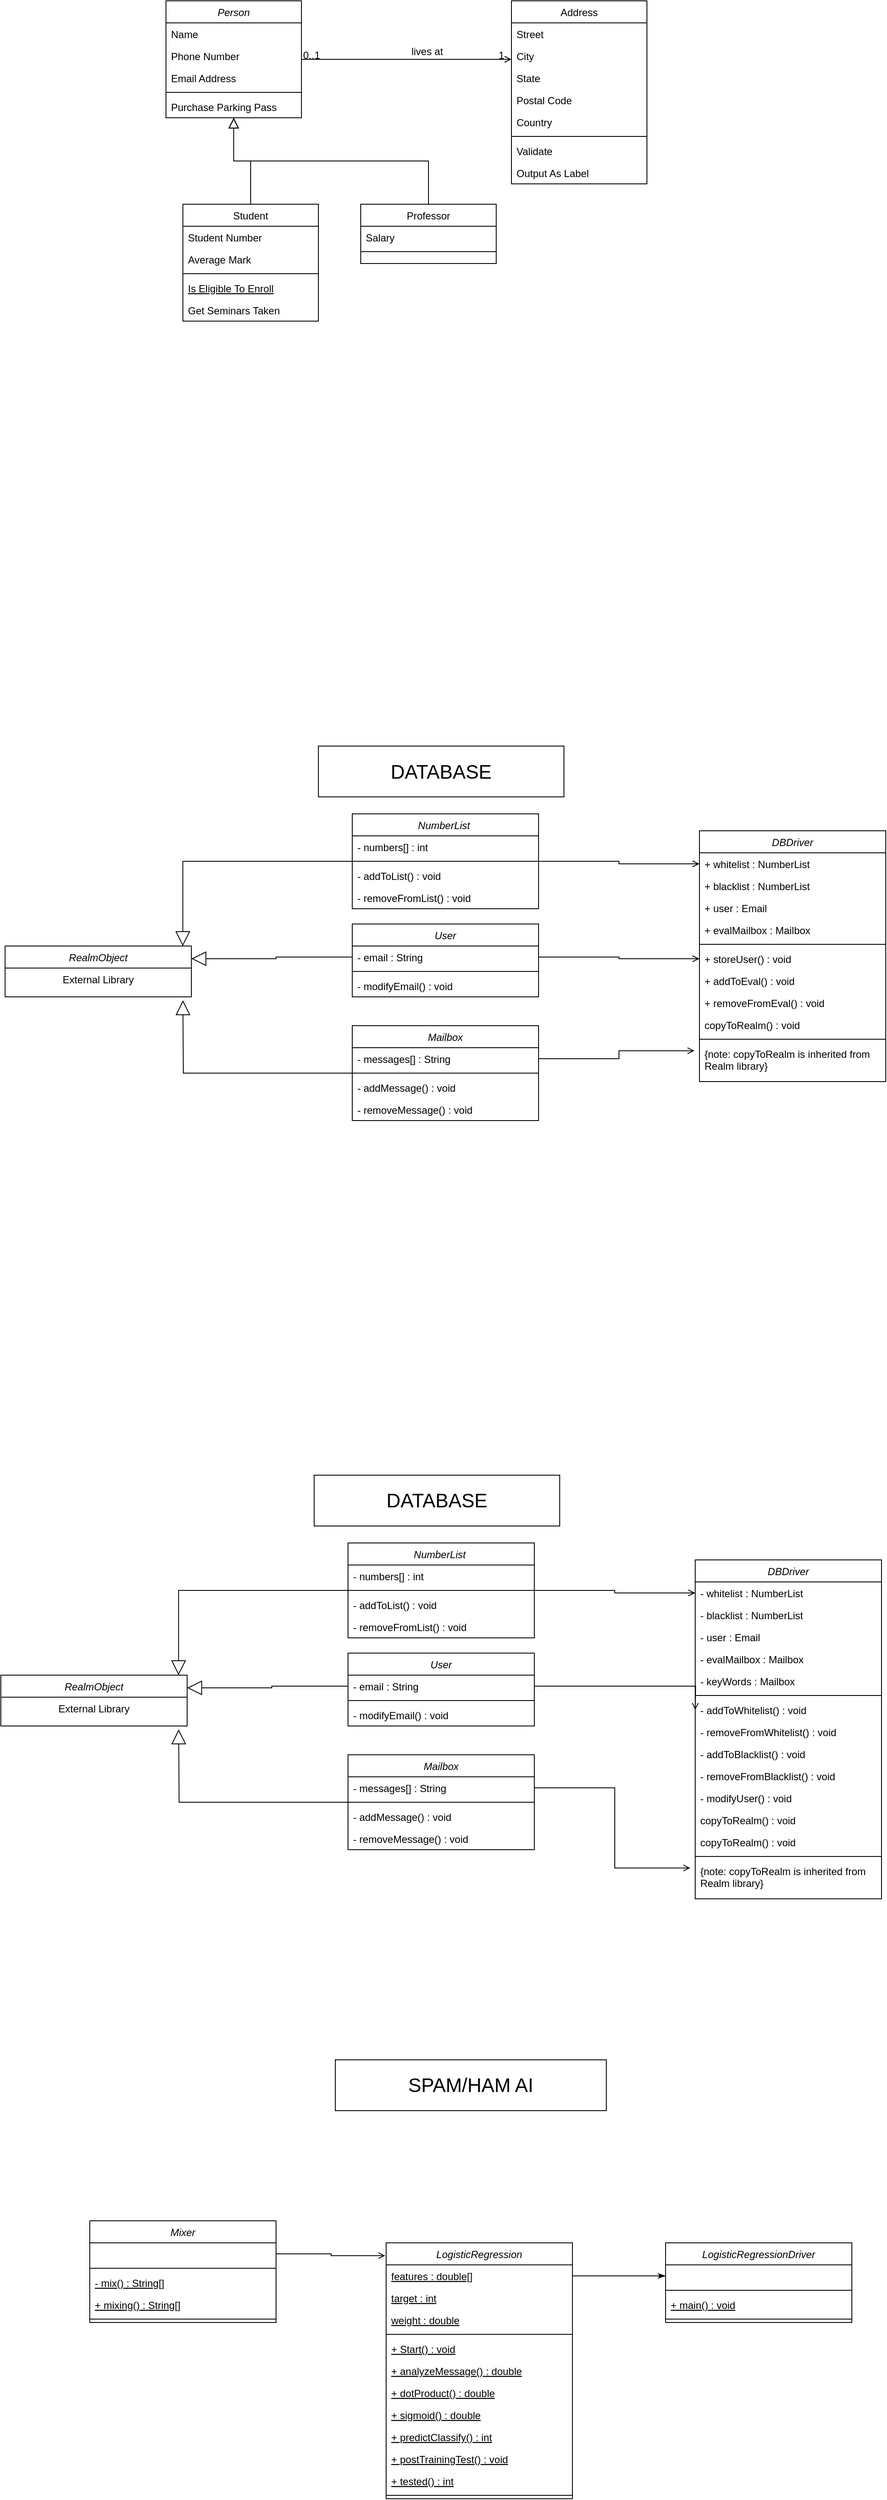<mxfile version="24.0.1" type="device">
  <diagram id="C5RBs43oDa-KdzZeNtuy" name="Page-1">
    <mxGraphModel dx="3808" dy="1899" grid="1" gridSize="10" guides="1" tooltips="1" connect="1" arrows="1" fold="1" page="1" pageScale="1" pageWidth="827" pageHeight="1169" math="0" shadow="0">
      <root>
        <mxCell id="WIyWlLk6GJQsqaUBKTNV-0" />
        <mxCell id="WIyWlLk6GJQsqaUBKTNV-1" parent="WIyWlLk6GJQsqaUBKTNV-0" />
        <mxCell id="zkfFHV4jXpPFQw0GAbJ--0" value="Person" style="swimlane;fontStyle=2;align=center;verticalAlign=top;childLayout=stackLayout;horizontal=1;startSize=26;horizontalStack=0;resizeParent=1;resizeLast=0;collapsible=1;marginBottom=0;rounded=0;shadow=0;strokeWidth=1;" parent="WIyWlLk6GJQsqaUBKTNV-1" vertex="1">
          <mxGeometry x="-1650" y="-630" width="160" height="138" as="geometry">
            <mxRectangle x="230" y="140" width="160" height="26" as="alternateBounds" />
          </mxGeometry>
        </mxCell>
        <mxCell id="zkfFHV4jXpPFQw0GAbJ--1" value="Name" style="text;align=left;verticalAlign=top;spacingLeft=4;spacingRight=4;overflow=hidden;rotatable=0;points=[[0,0.5],[1,0.5]];portConstraint=eastwest;" parent="zkfFHV4jXpPFQw0GAbJ--0" vertex="1">
          <mxGeometry y="26" width="160" height="26" as="geometry" />
        </mxCell>
        <mxCell id="zkfFHV4jXpPFQw0GAbJ--2" value="Phone Number" style="text;align=left;verticalAlign=top;spacingLeft=4;spacingRight=4;overflow=hidden;rotatable=0;points=[[0,0.5],[1,0.5]];portConstraint=eastwest;rounded=0;shadow=0;html=0;" parent="zkfFHV4jXpPFQw0GAbJ--0" vertex="1">
          <mxGeometry y="52" width="160" height="26" as="geometry" />
        </mxCell>
        <mxCell id="zkfFHV4jXpPFQw0GAbJ--3" value="Email Address" style="text;align=left;verticalAlign=top;spacingLeft=4;spacingRight=4;overflow=hidden;rotatable=0;points=[[0,0.5],[1,0.5]];portConstraint=eastwest;rounded=0;shadow=0;html=0;" parent="zkfFHV4jXpPFQw0GAbJ--0" vertex="1">
          <mxGeometry y="78" width="160" height="26" as="geometry" />
        </mxCell>
        <mxCell id="zkfFHV4jXpPFQw0GAbJ--4" value="" style="line;html=1;strokeWidth=1;align=left;verticalAlign=middle;spacingTop=-1;spacingLeft=3;spacingRight=3;rotatable=0;labelPosition=right;points=[];portConstraint=eastwest;" parent="zkfFHV4jXpPFQw0GAbJ--0" vertex="1">
          <mxGeometry y="104" width="160" height="8" as="geometry" />
        </mxCell>
        <mxCell id="zkfFHV4jXpPFQw0GAbJ--5" value="Purchase Parking Pass" style="text;align=left;verticalAlign=top;spacingLeft=4;spacingRight=4;overflow=hidden;rotatable=0;points=[[0,0.5],[1,0.5]];portConstraint=eastwest;" parent="zkfFHV4jXpPFQw0GAbJ--0" vertex="1">
          <mxGeometry y="112" width="160" height="26" as="geometry" />
        </mxCell>
        <mxCell id="zkfFHV4jXpPFQw0GAbJ--6" value="Student" style="swimlane;fontStyle=0;align=center;verticalAlign=top;childLayout=stackLayout;horizontal=1;startSize=26;horizontalStack=0;resizeParent=1;resizeLast=0;collapsible=1;marginBottom=0;rounded=0;shadow=0;strokeWidth=1;" parent="WIyWlLk6GJQsqaUBKTNV-1" vertex="1">
          <mxGeometry x="-1630" y="-390" width="160" height="138" as="geometry">
            <mxRectangle x="130" y="380" width="160" height="26" as="alternateBounds" />
          </mxGeometry>
        </mxCell>
        <mxCell id="zkfFHV4jXpPFQw0GAbJ--7" value="Student Number" style="text;align=left;verticalAlign=top;spacingLeft=4;spacingRight=4;overflow=hidden;rotatable=0;points=[[0,0.5],[1,0.5]];portConstraint=eastwest;" parent="zkfFHV4jXpPFQw0GAbJ--6" vertex="1">
          <mxGeometry y="26" width="160" height="26" as="geometry" />
        </mxCell>
        <mxCell id="zkfFHV4jXpPFQw0GAbJ--8" value="Average Mark" style="text;align=left;verticalAlign=top;spacingLeft=4;spacingRight=4;overflow=hidden;rotatable=0;points=[[0,0.5],[1,0.5]];portConstraint=eastwest;rounded=0;shadow=0;html=0;" parent="zkfFHV4jXpPFQw0GAbJ--6" vertex="1">
          <mxGeometry y="52" width="160" height="26" as="geometry" />
        </mxCell>
        <mxCell id="zkfFHV4jXpPFQw0GAbJ--9" value="" style="line;html=1;strokeWidth=1;align=left;verticalAlign=middle;spacingTop=-1;spacingLeft=3;spacingRight=3;rotatable=0;labelPosition=right;points=[];portConstraint=eastwest;" parent="zkfFHV4jXpPFQw0GAbJ--6" vertex="1">
          <mxGeometry y="78" width="160" height="8" as="geometry" />
        </mxCell>
        <mxCell id="zkfFHV4jXpPFQw0GAbJ--10" value="Is Eligible To Enroll" style="text;align=left;verticalAlign=top;spacingLeft=4;spacingRight=4;overflow=hidden;rotatable=0;points=[[0,0.5],[1,0.5]];portConstraint=eastwest;fontStyle=4" parent="zkfFHV4jXpPFQw0GAbJ--6" vertex="1">
          <mxGeometry y="86" width="160" height="26" as="geometry" />
        </mxCell>
        <mxCell id="zkfFHV4jXpPFQw0GAbJ--11" value="Get Seminars Taken" style="text;align=left;verticalAlign=top;spacingLeft=4;spacingRight=4;overflow=hidden;rotatable=0;points=[[0,0.5],[1,0.5]];portConstraint=eastwest;" parent="zkfFHV4jXpPFQw0GAbJ--6" vertex="1">
          <mxGeometry y="112" width="160" height="26" as="geometry" />
        </mxCell>
        <mxCell id="zkfFHV4jXpPFQw0GAbJ--12" value="" style="endArrow=block;endSize=10;endFill=0;shadow=0;strokeWidth=1;rounded=0;edgeStyle=elbowEdgeStyle;elbow=vertical;" parent="WIyWlLk6GJQsqaUBKTNV-1" source="zkfFHV4jXpPFQw0GAbJ--6" target="zkfFHV4jXpPFQw0GAbJ--0" edge="1">
          <mxGeometry width="160" relative="1" as="geometry">
            <mxPoint x="-1550" y="-547" as="sourcePoint" />
            <mxPoint x="-1550" y="-547" as="targetPoint" />
          </mxGeometry>
        </mxCell>
        <mxCell id="zkfFHV4jXpPFQw0GAbJ--13" value="Professor" style="swimlane;fontStyle=0;align=center;verticalAlign=top;childLayout=stackLayout;horizontal=1;startSize=26;horizontalStack=0;resizeParent=1;resizeLast=0;collapsible=1;marginBottom=0;rounded=0;shadow=0;strokeWidth=1;" parent="WIyWlLk6GJQsqaUBKTNV-1" vertex="1">
          <mxGeometry x="-1420" y="-390" width="160" height="70" as="geometry">
            <mxRectangle x="340" y="380" width="170" height="26" as="alternateBounds" />
          </mxGeometry>
        </mxCell>
        <mxCell id="zkfFHV4jXpPFQw0GAbJ--14" value="Salary" style="text;align=left;verticalAlign=top;spacingLeft=4;spacingRight=4;overflow=hidden;rotatable=0;points=[[0,0.5],[1,0.5]];portConstraint=eastwest;" parent="zkfFHV4jXpPFQw0GAbJ--13" vertex="1">
          <mxGeometry y="26" width="160" height="26" as="geometry" />
        </mxCell>
        <mxCell id="zkfFHV4jXpPFQw0GAbJ--15" value="" style="line;html=1;strokeWidth=1;align=left;verticalAlign=middle;spacingTop=-1;spacingLeft=3;spacingRight=3;rotatable=0;labelPosition=right;points=[];portConstraint=eastwest;" parent="zkfFHV4jXpPFQw0GAbJ--13" vertex="1">
          <mxGeometry y="52" width="160" height="8" as="geometry" />
        </mxCell>
        <mxCell id="zkfFHV4jXpPFQw0GAbJ--16" value="" style="endArrow=block;endSize=10;endFill=0;shadow=0;strokeWidth=1;rounded=0;edgeStyle=elbowEdgeStyle;elbow=vertical;" parent="WIyWlLk6GJQsqaUBKTNV-1" source="zkfFHV4jXpPFQw0GAbJ--13" target="zkfFHV4jXpPFQw0GAbJ--0" edge="1">
          <mxGeometry width="160" relative="1" as="geometry">
            <mxPoint x="-1540" y="-377" as="sourcePoint" />
            <mxPoint x="-1440" y="-479" as="targetPoint" />
          </mxGeometry>
        </mxCell>
        <mxCell id="zkfFHV4jXpPFQw0GAbJ--17" value="Address" style="swimlane;fontStyle=0;align=center;verticalAlign=top;childLayout=stackLayout;horizontal=1;startSize=26;horizontalStack=0;resizeParent=1;resizeLast=0;collapsible=1;marginBottom=0;rounded=0;shadow=0;strokeWidth=1;" parent="WIyWlLk6GJQsqaUBKTNV-1" vertex="1">
          <mxGeometry x="-1242" y="-630" width="160" height="216" as="geometry">
            <mxRectangle x="550" y="140" width="160" height="26" as="alternateBounds" />
          </mxGeometry>
        </mxCell>
        <mxCell id="zkfFHV4jXpPFQw0GAbJ--18" value="Street" style="text;align=left;verticalAlign=top;spacingLeft=4;spacingRight=4;overflow=hidden;rotatable=0;points=[[0,0.5],[1,0.5]];portConstraint=eastwest;" parent="zkfFHV4jXpPFQw0GAbJ--17" vertex="1">
          <mxGeometry y="26" width="160" height="26" as="geometry" />
        </mxCell>
        <mxCell id="zkfFHV4jXpPFQw0GAbJ--19" value="City" style="text;align=left;verticalAlign=top;spacingLeft=4;spacingRight=4;overflow=hidden;rotatable=0;points=[[0,0.5],[1,0.5]];portConstraint=eastwest;rounded=0;shadow=0;html=0;" parent="zkfFHV4jXpPFQw0GAbJ--17" vertex="1">
          <mxGeometry y="52" width="160" height="26" as="geometry" />
        </mxCell>
        <mxCell id="zkfFHV4jXpPFQw0GAbJ--20" value="State" style="text;align=left;verticalAlign=top;spacingLeft=4;spacingRight=4;overflow=hidden;rotatable=0;points=[[0,0.5],[1,0.5]];portConstraint=eastwest;rounded=0;shadow=0;html=0;" parent="zkfFHV4jXpPFQw0GAbJ--17" vertex="1">
          <mxGeometry y="78" width="160" height="26" as="geometry" />
        </mxCell>
        <mxCell id="zkfFHV4jXpPFQw0GAbJ--21" value="Postal Code" style="text;align=left;verticalAlign=top;spacingLeft=4;spacingRight=4;overflow=hidden;rotatable=0;points=[[0,0.5],[1,0.5]];portConstraint=eastwest;rounded=0;shadow=0;html=0;" parent="zkfFHV4jXpPFQw0GAbJ--17" vertex="1">
          <mxGeometry y="104" width="160" height="26" as="geometry" />
        </mxCell>
        <mxCell id="zkfFHV4jXpPFQw0GAbJ--22" value="Country" style="text;align=left;verticalAlign=top;spacingLeft=4;spacingRight=4;overflow=hidden;rotatable=0;points=[[0,0.5],[1,0.5]];portConstraint=eastwest;rounded=0;shadow=0;html=0;" parent="zkfFHV4jXpPFQw0GAbJ--17" vertex="1">
          <mxGeometry y="130" width="160" height="26" as="geometry" />
        </mxCell>
        <mxCell id="zkfFHV4jXpPFQw0GAbJ--23" value="" style="line;html=1;strokeWidth=1;align=left;verticalAlign=middle;spacingTop=-1;spacingLeft=3;spacingRight=3;rotatable=0;labelPosition=right;points=[];portConstraint=eastwest;" parent="zkfFHV4jXpPFQw0GAbJ--17" vertex="1">
          <mxGeometry y="156" width="160" height="8" as="geometry" />
        </mxCell>
        <mxCell id="zkfFHV4jXpPFQw0GAbJ--24" value="Validate" style="text;align=left;verticalAlign=top;spacingLeft=4;spacingRight=4;overflow=hidden;rotatable=0;points=[[0,0.5],[1,0.5]];portConstraint=eastwest;" parent="zkfFHV4jXpPFQw0GAbJ--17" vertex="1">
          <mxGeometry y="164" width="160" height="26" as="geometry" />
        </mxCell>
        <mxCell id="zkfFHV4jXpPFQw0GAbJ--25" value="Output As Label" style="text;align=left;verticalAlign=top;spacingLeft=4;spacingRight=4;overflow=hidden;rotatable=0;points=[[0,0.5],[1,0.5]];portConstraint=eastwest;" parent="zkfFHV4jXpPFQw0GAbJ--17" vertex="1">
          <mxGeometry y="190" width="160" height="26" as="geometry" />
        </mxCell>
        <mxCell id="zkfFHV4jXpPFQw0GAbJ--26" value="" style="endArrow=open;shadow=0;strokeWidth=1;rounded=0;endFill=1;edgeStyle=elbowEdgeStyle;elbow=vertical;" parent="WIyWlLk6GJQsqaUBKTNV-1" source="zkfFHV4jXpPFQw0GAbJ--0" target="zkfFHV4jXpPFQw0GAbJ--17" edge="1">
          <mxGeometry x="0.5" y="41" relative="1" as="geometry">
            <mxPoint x="-1370" y="-558" as="sourcePoint" />
            <mxPoint x="-1210" y="-558" as="targetPoint" />
            <mxPoint x="-40" y="32" as="offset" />
          </mxGeometry>
        </mxCell>
        <mxCell id="zkfFHV4jXpPFQw0GAbJ--27" value="0..1" style="resizable=0;align=left;verticalAlign=bottom;labelBackgroundColor=none;fontSize=12;" parent="zkfFHV4jXpPFQw0GAbJ--26" connectable="0" vertex="1">
          <mxGeometry x="-1" relative="1" as="geometry">
            <mxPoint y="4" as="offset" />
          </mxGeometry>
        </mxCell>
        <mxCell id="zkfFHV4jXpPFQw0GAbJ--28" value="1" style="resizable=0;align=right;verticalAlign=bottom;labelBackgroundColor=none;fontSize=12;" parent="zkfFHV4jXpPFQw0GAbJ--26" connectable="0" vertex="1">
          <mxGeometry x="1" relative="1" as="geometry">
            <mxPoint x="-7" y="4" as="offset" />
          </mxGeometry>
        </mxCell>
        <mxCell id="zkfFHV4jXpPFQw0GAbJ--29" value="lives at" style="text;html=1;resizable=0;points=[];;align=center;verticalAlign=middle;labelBackgroundColor=none;rounded=0;shadow=0;strokeWidth=1;fontSize=12;" parent="zkfFHV4jXpPFQw0GAbJ--26" vertex="1" connectable="0">
          <mxGeometry x="0.5" y="49" relative="1" as="geometry">
            <mxPoint x="-38" y="40" as="offset" />
          </mxGeometry>
        </mxCell>
        <mxCell id="cbNW1Q17LAViBnScJWyJ-1" value="DBDriver" style="swimlane;fontStyle=2;align=center;verticalAlign=top;childLayout=stackLayout;horizontal=1;startSize=26;horizontalStack=0;resizeParent=1;resizeLast=0;collapsible=1;marginBottom=0;rounded=0;shadow=0;strokeWidth=1;" vertex="1" parent="WIyWlLk6GJQsqaUBKTNV-1">
          <mxGeometry x="-1020" y="349.5" width="220" height="296" as="geometry">
            <mxRectangle x="190" y="630" width="160" height="26" as="alternateBounds" />
          </mxGeometry>
        </mxCell>
        <mxCell id="cbNW1Q17LAViBnScJWyJ-13" value="+ whitelist : NumberList" style="text;align=left;verticalAlign=top;spacingLeft=4;spacingRight=4;overflow=hidden;rotatable=0;points=[[0,0.5],[1,0.5]];portConstraint=eastwest;" vertex="1" parent="cbNW1Q17LAViBnScJWyJ-1">
          <mxGeometry y="26" width="220" height="26" as="geometry" />
        </mxCell>
        <mxCell id="cbNW1Q17LAViBnScJWyJ-2" value="+ blacklist : NumberList" style="text;align=left;verticalAlign=top;spacingLeft=4;spacingRight=4;overflow=hidden;rotatable=0;points=[[0,0.5],[1,0.5]];portConstraint=eastwest;" vertex="1" parent="cbNW1Q17LAViBnScJWyJ-1">
          <mxGeometry y="52" width="220" height="26" as="geometry" />
        </mxCell>
        <mxCell id="cbNW1Q17LAViBnScJWyJ-3" value="+ user : Email" style="text;align=left;verticalAlign=top;spacingLeft=4;spacingRight=4;overflow=hidden;rotatable=0;points=[[0,0.5],[1,0.5]];portConstraint=eastwest;rounded=0;shadow=0;html=0;" vertex="1" parent="cbNW1Q17LAViBnScJWyJ-1">
          <mxGeometry y="78" width="220" height="26" as="geometry" />
        </mxCell>
        <mxCell id="cbNW1Q17LAViBnScJWyJ-4" value="+ evalMailbox : Mailbox" style="text;align=left;verticalAlign=top;spacingLeft=4;spacingRight=4;overflow=hidden;rotatable=0;points=[[0,0.5],[1,0.5]];portConstraint=eastwest;rounded=0;shadow=0;html=0;" vertex="1" parent="cbNW1Q17LAViBnScJWyJ-1">
          <mxGeometry y="104" width="220" height="26" as="geometry" />
        </mxCell>
        <mxCell id="cbNW1Q17LAViBnScJWyJ-5" value="" style="line;html=1;strokeWidth=1;align=left;verticalAlign=middle;spacingTop=-1;spacingLeft=3;spacingRight=3;rotatable=0;labelPosition=right;points=[];portConstraint=eastwest;" vertex="1" parent="cbNW1Q17LAViBnScJWyJ-1">
          <mxGeometry y="130" width="220" height="8" as="geometry" />
        </mxCell>
        <mxCell id="cbNW1Q17LAViBnScJWyJ-17" value="+ storeUser() : void" style="text;align=left;verticalAlign=top;spacingLeft=4;spacingRight=4;overflow=hidden;rotatable=0;points=[[0,0.5],[1,0.5]];portConstraint=eastwest;" vertex="1" parent="cbNW1Q17LAViBnScJWyJ-1">
          <mxGeometry y="138" width="220" height="26" as="geometry" />
        </mxCell>
        <mxCell id="cbNW1Q17LAViBnScJWyJ-19" value="+ addToEval() : void" style="text;align=left;verticalAlign=top;spacingLeft=4;spacingRight=4;overflow=hidden;rotatable=0;points=[[0,0.5],[1,0.5]];portConstraint=eastwest;rounded=0;shadow=0;html=0;" vertex="1" parent="cbNW1Q17LAViBnScJWyJ-1">
          <mxGeometry y="164" width="220" height="26" as="geometry" />
        </mxCell>
        <mxCell id="cbNW1Q17LAViBnScJWyJ-18" value="+ removeFromEval() : void" style="text;align=left;verticalAlign=top;spacingLeft=4;spacingRight=4;overflow=hidden;rotatable=0;points=[[0,0.5],[1,0.5]];portConstraint=eastwest;rounded=0;shadow=0;html=0;" vertex="1" parent="cbNW1Q17LAViBnScJWyJ-1">
          <mxGeometry y="190" width="220" height="26" as="geometry" />
        </mxCell>
        <mxCell id="cbNW1Q17LAViBnScJWyJ-22" value="copyToRealm() : void" style="text;align=left;verticalAlign=top;spacingLeft=4;spacingRight=4;overflow=hidden;rotatable=0;points=[[0,0.5],[1,0.5]];portConstraint=eastwest;rounded=0;shadow=0;html=0;" vertex="1" parent="cbNW1Q17LAViBnScJWyJ-1">
          <mxGeometry y="216" width="220" height="26" as="geometry" />
        </mxCell>
        <mxCell id="cbNW1Q17LAViBnScJWyJ-53" value="" style="line;html=1;strokeWidth=1;align=left;verticalAlign=middle;spacingTop=-1;spacingLeft=3;spacingRight=3;rotatable=0;labelPosition=right;points=[];portConstraint=eastwest;" vertex="1" parent="cbNW1Q17LAViBnScJWyJ-1">
          <mxGeometry y="242" width="220" height="8" as="geometry" />
        </mxCell>
        <mxCell id="cbNW1Q17LAViBnScJWyJ-54" value="{note: copyToRealm is inherited from &#xa;Realm library}" style="text;align=left;verticalAlign=top;spacingLeft=4;spacingRight=4;overflow=hidden;rotatable=0;points=[[0,0.5],[1,0.5]];portConstraint=eastwest;rounded=0;shadow=0;html=0;" vertex="1" parent="cbNW1Q17LAViBnScJWyJ-1">
          <mxGeometry y="250" width="220" height="46" as="geometry" />
        </mxCell>
        <mxCell id="cbNW1Q17LAViBnScJWyJ-23" value="RealmObject" style="swimlane;fontStyle=2;align=center;verticalAlign=top;childLayout=stackLayout;horizontal=1;startSize=26;horizontalStack=0;resizeParent=1;resizeLast=0;collapsible=1;marginBottom=0;rounded=0;shadow=0;strokeWidth=1;" vertex="1" parent="WIyWlLk6GJQsqaUBKTNV-1">
          <mxGeometry x="-1840" y="485.5" width="220" height="60" as="geometry">
            <mxRectangle x="190" y="630" width="160" height="26" as="alternateBounds" />
          </mxGeometry>
        </mxCell>
        <mxCell id="cbNW1Q17LAViBnScJWyJ-24" value="External Library" style="text;align=center;verticalAlign=top;spacingLeft=4;spacingRight=4;overflow=hidden;rotatable=0;points=[[0,0.5],[1,0.5]];portConstraint=eastwest;" vertex="1" parent="cbNW1Q17LAViBnScJWyJ-23">
          <mxGeometry y="26" width="220" height="26" as="geometry" />
        </mxCell>
        <mxCell id="cbNW1Q17LAViBnScJWyJ-39" value="NumberList " style="swimlane;fontStyle=2;align=center;verticalAlign=top;childLayout=stackLayout;horizontal=1;startSize=26;horizontalStack=0;resizeParent=1;resizeLast=0;collapsible=1;marginBottom=0;rounded=0;shadow=0;strokeWidth=1;" vertex="1" parent="WIyWlLk6GJQsqaUBKTNV-1">
          <mxGeometry x="-1430" y="329.5" width="220" height="112" as="geometry">
            <mxRectangle x="190" y="630" width="160" height="26" as="alternateBounds" />
          </mxGeometry>
        </mxCell>
        <mxCell id="cbNW1Q17LAViBnScJWyJ-40" value="- numbers[] : int" style="text;align=left;verticalAlign=top;spacingLeft=4;spacingRight=4;overflow=hidden;rotatable=0;points=[[0,0.5],[1,0.5]];portConstraint=eastwest;" vertex="1" parent="cbNW1Q17LAViBnScJWyJ-39">
          <mxGeometry y="26" width="220" height="26" as="geometry" />
        </mxCell>
        <mxCell id="cbNW1Q17LAViBnScJWyJ-44" value="" style="line;html=1;strokeWidth=1;align=left;verticalAlign=middle;spacingTop=-1;spacingLeft=3;spacingRight=3;rotatable=0;labelPosition=right;points=[];portConstraint=eastwest;" vertex="1" parent="cbNW1Q17LAViBnScJWyJ-39">
          <mxGeometry y="52" width="220" height="8" as="geometry" />
        </mxCell>
        <mxCell id="cbNW1Q17LAViBnScJWyJ-90" value="- addToList() : void" style="text;align=left;verticalAlign=top;spacingLeft=4;spacingRight=4;overflow=hidden;rotatable=0;points=[[0,0.5],[1,0.5]];portConstraint=eastwest;" vertex="1" parent="cbNW1Q17LAViBnScJWyJ-39">
          <mxGeometry y="60" width="220" height="26" as="geometry" />
        </mxCell>
        <mxCell id="cbNW1Q17LAViBnScJWyJ-91" value="- removeFromList() : void" style="text;align=left;verticalAlign=top;spacingLeft=4;spacingRight=4;overflow=hidden;rotatable=0;points=[[0,0.5],[1,0.5]];portConstraint=eastwest;rounded=0;shadow=0;html=0;" vertex="1" parent="cbNW1Q17LAViBnScJWyJ-39">
          <mxGeometry y="86" width="220" height="26" as="geometry" />
        </mxCell>
        <mxCell id="cbNW1Q17LAViBnScJWyJ-93" value="User" style="swimlane;fontStyle=2;align=center;verticalAlign=top;childLayout=stackLayout;horizontal=1;startSize=26;horizontalStack=0;resizeParent=1;resizeLast=0;collapsible=1;marginBottom=0;rounded=0;shadow=0;strokeWidth=1;" vertex="1" parent="WIyWlLk6GJQsqaUBKTNV-1">
          <mxGeometry x="-1430" y="459.5" width="220" height="86" as="geometry">
            <mxRectangle x="190" y="630" width="160" height="26" as="alternateBounds" />
          </mxGeometry>
        </mxCell>
        <mxCell id="cbNW1Q17LAViBnScJWyJ-94" value="- email : String" style="text;align=left;verticalAlign=top;spacingLeft=4;spacingRight=4;overflow=hidden;rotatable=0;points=[[0,0.5],[1,0.5]];portConstraint=eastwest;" vertex="1" parent="cbNW1Q17LAViBnScJWyJ-93">
          <mxGeometry y="26" width="220" height="26" as="geometry" />
        </mxCell>
        <mxCell id="cbNW1Q17LAViBnScJWyJ-95" value="" style="line;html=1;strokeWidth=1;align=left;verticalAlign=middle;spacingTop=-1;spacingLeft=3;spacingRight=3;rotatable=0;labelPosition=right;points=[];portConstraint=eastwest;" vertex="1" parent="cbNW1Q17LAViBnScJWyJ-93">
          <mxGeometry y="52" width="220" height="8" as="geometry" />
        </mxCell>
        <mxCell id="cbNW1Q17LAViBnScJWyJ-97" value="- modifyEmail() : void" style="text;align=left;verticalAlign=top;spacingLeft=4;spacingRight=4;overflow=hidden;rotatable=0;points=[[0,0.5],[1,0.5]];portConstraint=eastwest;" vertex="1" parent="cbNW1Q17LAViBnScJWyJ-93">
          <mxGeometry y="60" width="220" height="26" as="geometry" />
        </mxCell>
        <mxCell id="cbNW1Q17LAViBnScJWyJ-111" style="edgeStyle=orthogonalEdgeStyle;rounded=0;orthogonalLoop=1;jettySize=auto;html=1;endArrow=block;endFill=0;endSize=15;" edge="1" parent="WIyWlLk6GJQsqaUBKTNV-1" source="cbNW1Q17LAViBnScJWyJ-99">
          <mxGeometry relative="1" as="geometry">
            <mxPoint x="-1630.0" y="549.5" as="targetPoint" />
          </mxGeometry>
        </mxCell>
        <mxCell id="cbNW1Q17LAViBnScJWyJ-99" value="Mailbox" style="swimlane;fontStyle=2;align=center;verticalAlign=top;childLayout=stackLayout;horizontal=1;startSize=26;horizontalStack=0;resizeParent=1;resizeLast=0;collapsible=1;marginBottom=0;rounded=0;shadow=0;strokeWidth=1;" vertex="1" parent="WIyWlLk6GJQsqaUBKTNV-1">
          <mxGeometry x="-1430" y="579.5" width="220" height="112" as="geometry">
            <mxRectangle x="190" y="630" width="160" height="26" as="alternateBounds" />
          </mxGeometry>
        </mxCell>
        <mxCell id="cbNW1Q17LAViBnScJWyJ-100" value="- messages[] : String" style="text;align=left;verticalAlign=top;spacingLeft=4;spacingRight=4;overflow=hidden;rotatable=0;points=[[0,0.5],[1,0.5]];portConstraint=eastwest;" vertex="1" parent="cbNW1Q17LAViBnScJWyJ-99">
          <mxGeometry y="26" width="220" height="26" as="geometry" />
        </mxCell>
        <mxCell id="cbNW1Q17LAViBnScJWyJ-101" value="" style="line;html=1;strokeWidth=1;align=left;verticalAlign=middle;spacingTop=-1;spacingLeft=3;spacingRight=3;rotatable=0;labelPosition=right;points=[];portConstraint=eastwest;" vertex="1" parent="cbNW1Q17LAViBnScJWyJ-99">
          <mxGeometry y="52" width="220" height="8" as="geometry" />
        </mxCell>
        <mxCell id="cbNW1Q17LAViBnScJWyJ-102" value="- addMessage() : void" style="text;align=left;verticalAlign=top;spacingLeft=4;spacingRight=4;overflow=hidden;rotatable=0;points=[[0,0.5],[1,0.5]];portConstraint=eastwest;" vertex="1" parent="cbNW1Q17LAViBnScJWyJ-99">
          <mxGeometry y="60" width="220" height="26" as="geometry" />
        </mxCell>
        <mxCell id="cbNW1Q17LAViBnScJWyJ-103" value="- removeMessage() : void" style="text;align=left;verticalAlign=top;spacingLeft=4;spacingRight=4;overflow=hidden;rotatable=0;points=[[0,0.5],[1,0.5]];portConstraint=eastwest;rounded=0;shadow=0;html=0;" vertex="1" parent="cbNW1Q17LAViBnScJWyJ-99">
          <mxGeometry y="86" width="220" height="26" as="geometry" />
        </mxCell>
        <mxCell id="cbNW1Q17LAViBnScJWyJ-108" style="edgeStyle=orthogonalEdgeStyle;rounded=0;orthogonalLoop=1;jettySize=auto;html=1;entryX=0.954;entryY=0.001;entryDx=0;entryDy=0;entryPerimeter=0;endArrow=block;endFill=0;endSize=15;" edge="1" parent="WIyWlLk6GJQsqaUBKTNV-1" source="cbNW1Q17LAViBnScJWyJ-39" target="cbNW1Q17LAViBnScJWyJ-23">
          <mxGeometry relative="1" as="geometry" />
        </mxCell>
        <mxCell id="cbNW1Q17LAViBnScJWyJ-110" style="edgeStyle=orthogonalEdgeStyle;rounded=0;orthogonalLoop=1;jettySize=auto;html=1;entryX=1;entryY=0.25;entryDx=0;entryDy=0;endArrow=block;endFill=0;endSize=15;" edge="1" parent="WIyWlLk6GJQsqaUBKTNV-1" source="cbNW1Q17LAViBnScJWyJ-94" target="cbNW1Q17LAViBnScJWyJ-23">
          <mxGeometry relative="1" as="geometry" />
        </mxCell>
        <mxCell id="cbNW1Q17LAViBnScJWyJ-112" style="edgeStyle=orthogonalEdgeStyle;rounded=0;orthogonalLoop=1;jettySize=auto;html=1;entryX=0;entryY=0.5;entryDx=0;entryDy=0;endArrow=open;endFill=0;" edge="1" parent="WIyWlLk6GJQsqaUBKTNV-1" source="cbNW1Q17LAViBnScJWyJ-44" target="cbNW1Q17LAViBnScJWyJ-13">
          <mxGeometry relative="1" as="geometry" />
        </mxCell>
        <mxCell id="cbNW1Q17LAViBnScJWyJ-113" style="edgeStyle=orthogonalEdgeStyle;rounded=0;orthogonalLoop=1;jettySize=auto;html=1;entryX=0;entryY=0.5;entryDx=0;entryDy=0;endArrow=open;endFill=0;" edge="1" parent="WIyWlLk6GJQsqaUBKTNV-1" source="cbNW1Q17LAViBnScJWyJ-94" target="cbNW1Q17LAViBnScJWyJ-17">
          <mxGeometry relative="1" as="geometry" />
        </mxCell>
        <mxCell id="cbNW1Q17LAViBnScJWyJ-114" style="edgeStyle=orthogonalEdgeStyle;rounded=0;orthogonalLoop=1;jettySize=auto;html=1;entryX=-0.027;entryY=0.208;entryDx=0;entryDy=0;entryPerimeter=0;endArrow=open;endFill=0;" edge="1" parent="WIyWlLk6GJQsqaUBKTNV-1" source="cbNW1Q17LAViBnScJWyJ-100" target="cbNW1Q17LAViBnScJWyJ-54">
          <mxGeometry relative="1" as="geometry" />
        </mxCell>
        <mxCell id="cbNW1Q17LAViBnScJWyJ-116" value="&lt;font style=&quot;font-size: 23px;&quot;&gt;DATABASE&lt;/font&gt;" style="rounded=0;whiteSpace=wrap;html=1;fillColor=none;" vertex="1" parent="WIyWlLk6GJQsqaUBKTNV-1">
          <mxGeometry x="-1470" y="249.5" width="290" height="60" as="geometry" />
        </mxCell>
        <mxCell id="cbNW1Q17LAViBnScJWyJ-117" value="DBDriver" style="swimlane;fontStyle=2;align=center;verticalAlign=top;childLayout=stackLayout;horizontal=1;startSize=26;horizontalStack=0;resizeParent=1;resizeLast=0;collapsible=1;marginBottom=0;rounded=0;shadow=0;strokeWidth=1;" vertex="1" parent="WIyWlLk6GJQsqaUBKTNV-1">
          <mxGeometry x="-1025" y="1210" width="220" height="400" as="geometry">
            <mxRectangle x="190" y="630" width="160" height="26" as="alternateBounds" />
          </mxGeometry>
        </mxCell>
        <mxCell id="cbNW1Q17LAViBnScJWyJ-118" value="- whitelist : NumberList" style="text;align=left;verticalAlign=top;spacingLeft=4;spacingRight=4;overflow=hidden;rotatable=0;points=[[0,0.5],[1,0.5]];portConstraint=eastwest;" vertex="1" parent="cbNW1Q17LAViBnScJWyJ-117">
          <mxGeometry y="26" width="220" height="26" as="geometry" />
        </mxCell>
        <mxCell id="cbNW1Q17LAViBnScJWyJ-119" value="- blacklist : NumberList" style="text;align=left;verticalAlign=top;spacingLeft=4;spacingRight=4;overflow=hidden;rotatable=0;points=[[0,0.5],[1,0.5]];portConstraint=eastwest;" vertex="1" parent="cbNW1Q17LAViBnScJWyJ-117">
          <mxGeometry y="52" width="220" height="26" as="geometry" />
        </mxCell>
        <mxCell id="cbNW1Q17LAViBnScJWyJ-120" value="- user : Email" style="text;align=left;verticalAlign=top;spacingLeft=4;spacingRight=4;overflow=hidden;rotatable=0;points=[[0,0.5],[1,0.5]];portConstraint=eastwest;rounded=0;shadow=0;html=0;" vertex="1" parent="cbNW1Q17LAViBnScJWyJ-117">
          <mxGeometry y="78" width="220" height="26" as="geometry" />
        </mxCell>
        <mxCell id="cbNW1Q17LAViBnScJWyJ-121" value="- evalMailbox : Mailbox" style="text;align=left;verticalAlign=top;spacingLeft=4;spacingRight=4;overflow=hidden;rotatable=0;points=[[0,0.5],[1,0.5]];portConstraint=eastwest;rounded=0;shadow=0;html=0;" vertex="1" parent="cbNW1Q17LAViBnScJWyJ-117">
          <mxGeometry y="104" width="220" height="26" as="geometry" />
        </mxCell>
        <mxCell id="cbNW1Q17LAViBnScJWyJ-211" value="- keyWords : Mailbox" style="text;align=left;verticalAlign=top;spacingLeft=4;spacingRight=4;overflow=hidden;rotatable=0;points=[[0,0.5],[1,0.5]];portConstraint=eastwest;rounded=0;shadow=0;html=0;" vertex="1" parent="cbNW1Q17LAViBnScJWyJ-117">
          <mxGeometry y="130" width="220" height="26" as="geometry" />
        </mxCell>
        <mxCell id="cbNW1Q17LAViBnScJWyJ-122" value="" style="line;html=1;strokeWidth=1;align=left;verticalAlign=middle;spacingTop=-1;spacingLeft=3;spacingRight=3;rotatable=0;labelPosition=right;points=[];portConstraint=eastwest;" vertex="1" parent="cbNW1Q17LAViBnScJWyJ-117">
          <mxGeometry y="156" width="220" height="8" as="geometry" />
        </mxCell>
        <mxCell id="cbNW1Q17LAViBnScJWyJ-126" value="- addToWhitelist() : void" style="text;align=left;verticalAlign=top;spacingLeft=4;spacingRight=4;overflow=hidden;rotatable=0;points=[[0,0.5],[1,0.5]];portConstraint=eastwest;rounded=0;shadow=0;html=0;" vertex="1" parent="cbNW1Q17LAViBnScJWyJ-117">
          <mxGeometry y="164" width="220" height="26" as="geometry" />
        </mxCell>
        <mxCell id="cbNW1Q17LAViBnScJWyJ-214" value="- removeFromWhitelist() : void" style="text;align=left;verticalAlign=top;spacingLeft=4;spacingRight=4;overflow=hidden;rotatable=0;points=[[0,0.5],[1,0.5]];portConstraint=eastwest;rounded=0;shadow=0;html=0;" vertex="1" parent="cbNW1Q17LAViBnScJWyJ-117">
          <mxGeometry y="190" width="220" height="26" as="geometry" />
        </mxCell>
        <mxCell id="cbNW1Q17LAViBnScJWyJ-219" value="- addToBlacklist() : void" style="text;align=left;verticalAlign=top;spacingLeft=4;spacingRight=4;overflow=hidden;rotatable=0;points=[[0,0.5],[1,0.5]];portConstraint=eastwest;rounded=0;shadow=0;html=0;" vertex="1" parent="cbNW1Q17LAViBnScJWyJ-117">
          <mxGeometry y="216" width="220" height="26" as="geometry" />
        </mxCell>
        <mxCell id="cbNW1Q17LAViBnScJWyJ-218" value="- removeFromBlacklist() : void" style="text;align=left;verticalAlign=top;spacingLeft=4;spacingRight=4;overflow=hidden;rotatable=0;points=[[0,0.5],[1,0.5]];portConstraint=eastwest;rounded=0;shadow=0;html=0;" vertex="1" parent="cbNW1Q17LAViBnScJWyJ-117">
          <mxGeometry y="242" width="220" height="26" as="geometry" />
        </mxCell>
        <mxCell id="cbNW1Q17LAViBnScJWyJ-217" value="- modifyUser() : void" style="text;align=left;verticalAlign=top;spacingLeft=4;spacingRight=4;overflow=hidden;rotatable=0;points=[[0,0.5],[1,0.5]];portConstraint=eastwest;rounded=0;shadow=0;html=0;" vertex="1" parent="cbNW1Q17LAViBnScJWyJ-117">
          <mxGeometry y="268" width="220" height="26" as="geometry" />
        </mxCell>
        <mxCell id="cbNW1Q17LAViBnScJWyJ-216" value="copyToRealm() : void" style="text;align=left;verticalAlign=top;spacingLeft=4;spacingRight=4;overflow=hidden;rotatable=0;points=[[0,0.5],[1,0.5]];portConstraint=eastwest;rounded=0;shadow=0;html=0;" vertex="1" parent="cbNW1Q17LAViBnScJWyJ-117">
          <mxGeometry y="294" width="220" height="26" as="geometry" />
        </mxCell>
        <mxCell id="cbNW1Q17LAViBnScJWyJ-215" value="copyToRealm() : void" style="text;align=left;verticalAlign=top;spacingLeft=4;spacingRight=4;overflow=hidden;rotatable=0;points=[[0,0.5],[1,0.5]];portConstraint=eastwest;rounded=0;shadow=0;html=0;" vertex="1" parent="cbNW1Q17LAViBnScJWyJ-117">
          <mxGeometry y="320" width="220" height="26" as="geometry" />
        </mxCell>
        <mxCell id="cbNW1Q17LAViBnScJWyJ-127" value="" style="line;html=1;strokeWidth=1;align=left;verticalAlign=middle;spacingTop=-1;spacingLeft=3;spacingRight=3;rotatable=0;labelPosition=right;points=[];portConstraint=eastwest;" vertex="1" parent="cbNW1Q17LAViBnScJWyJ-117">
          <mxGeometry y="346" width="220" height="8" as="geometry" />
        </mxCell>
        <mxCell id="cbNW1Q17LAViBnScJWyJ-128" value="{note: copyToRealm is inherited from &#xa;Realm library}" style="text;align=left;verticalAlign=top;spacingLeft=4;spacingRight=4;overflow=hidden;rotatable=0;points=[[0,0.5],[1,0.5]];portConstraint=eastwest;rounded=0;shadow=0;html=0;" vertex="1" parent="cbNW1Q17LAViBnScJWyJ-117">
          <mxGeometry y="354" width="220" height="46" as="geometry" />
        </mxCell>
        <mxCell id="cbNW1Q17LAViBnScJWyJ-129" value="RealmObject" style="swimlane;fontStyle=2;align=center;verticalAlign=top;childLayout=stackLayout;horizontal=1;startSize=26;horizontalStack=0;resizeParent=1;resizeLast=0;collapsible=1;marginBottom=0;rounded=0;shadow=0;strokeWidth=1;" vertex="1" parent="WIyWlLk6GJQsqaUBKTNV-1">
          <mxGeometry x="-1845" y="1346" width="220" height="60" as="geometry">
            <mxRectangle x="190" y="630" width="160" height="26" as="alternateBounds" />
          </mxGeometry>
        </mxCell>
        <mxCell id="cbNW1Q17LAViBnScJWyJ-130" value="External Library" style="text;align=center;verticalAlign=top;spacingLeft=4;spacingRight=4;overflow=hidden;rotatable=0;points=[[0,0.5],[1,0.5]];portConstraint=eastwest;" vertex="1" parent="cbNW1Q17LAViBnScJWyJ-129">
          <mxGeometry y="26" width="220" height="26" as="geometry" />
        </mxCell>
        <mxCell id="cbNW1Q17LAViBnScJWyJ-131" value="NumberList " style="swimlane;fontStyle=2;align=center;verticalAlign=top;childLayout=stackLayout;horizontal=1;startSize=26;horizontalStack=0;resizeParent=1;resizeLast=0;collapsible=1;marginBottom=0;rounded=0;shadow=0;strokeWidth=1;" vertex="1" parent="WIyWlLk6GJQsqaUBKTNV-1">
          <mxGeometry x="-1435" y="1190" width="220" height="112" as="geometry">
            <mxRectangle x="190" y="630" width="160" height="26" as="alternateBounds" />
          </mxGeometry>
        </mxCell>
        <mxCell id="cbNW1Q17LAViBnScJWyJ-132" value="- numbers[] : int" style="text;align=left;verticalAlign=top;spacingLeft=4;spacingRight=4;overflow=hidden;rotatable=0;points=[[0,0.5],[1,0.5]];portConstraint=eastwest;" vertex="1" parent="cbNW1Q17LAViBnScJWyJ-131">
          <mxGeometry y="26" width="220" height="26" as="geometry" />
        </mxCell>
        <mxCell id="cbNW1Q17LAViBnScJWyJ-133" value="" style="line;html=1;strokeWidth=1;align=left;verticalAlign=middle;spacingTop=-1;spacingLeft=3;spacingRight=3;rotatable=0;labelPosition=right;points=[];portConstraint=eastwest;" vertex="1" parent="cbNW1Q17LAViBnScJWyJ-131">
          <mxGeometry y="52" width="220" height="8" as="geometry" />
        </mxCell>
        <mxCell id="cbNW1Q17LAViBnScJWyJ-134" value="- addToList() : void" style="text;align=left;verticalAlign=top;spacingLeft=4;spacingRight=4;overflow=hidden;rotatable=0;points=[[0,0.5],[1,0.5]];portConstraint=eastwest;" vertex="1" parent="cbNW1Q17LAViBnScJWyJ-131">
          <mxGeometry y="60" width="220" height="26" as="geometry" />
        </mxCell>
        <mxCell id="cbNW1Q17LAViBnScJWyJ-135" value="- removeFromList() : void" style="text;align=left;verticalAlign=top;spacingLeft=4;spacingRight=4;overflow=hidden;rotatable=0;points=[[0,0.5],[1,0.5]];portConstraint=eastwest;rounded=0;shadow=0;html=0;" vertex="1" parent="cbNW1Q17LAViBnScJWyJ-131">
          <mxGeometry y="86" width="220" height="26" as="geometry" />
        </mxCell>
        <mxCell id="cbNW1Q17LAViBnScJWyJ-136" value="User" style="swimlane;fontStyle=2;align=center;verticalAlign=top;childLayout=stackLayout;horizontal=1;startSize=26;horizontalStack=0;resizeParent=1;resizeLast=0;collapsible=1;marginBottom=0;rounded=0;shadow=0;strokeWidth=1;" vertex="1" parent="WIyWlLk6GJQsqaUBKTNV-1">
          <mxGeometry x="-1435" y="1320" width="220" height="86" as="geometry">
            <mxRectangle x="190" y="630" width="160" height="26" as="alternateBounds" />
          </mxGeometry>
        </mxCell>
        <mxCell id="cbNW1Q17LAViBnScJWyJ-137" value="- email : String" style="text;align=left;verticalAlign=top;spacingLeft=4;spacingRight=4;overflow=hidden;rotatable=0;points=[[0,0.5],[1,0.5]];portConstraint=eastwest;" vertex="1" parent="cbNW1Q17LAViBnScJWyJ-136">
          <mxGeometry y="26" width="220" height="26" as="geometry" />
        </mxCell>
        <mxCell id="cbNW1Q17LAViBnScJWyJ-138" value="" style="line;html=1;strokeWidth=1;align=left;verticalAlign=middle;spacingTop=-1;spacingLeft=3;spacingRight=3;rotatable=0;labelPosition=right;points=[];portConstraint=eastwest;" vertex="1" parent="cbNW1Q17LAViBnScJWyJ-136">
          <mxGeometry y="52" width="220" height="8" as="geometry" />
        </mxCell>
        <mxCell id="cbNW1Q17LAViBnScJWyJ-139" value="- modifyEmail() : void" style="text;align=left;verticalAlign=top;spacingLeft=4;spacingRight=4;overflow=hidden;rotatable=0;points=[[0,0.5],[1,0.5]];portConstraint=eastwest;" vertex="1" parent="cbNW1Q17LAViBnScJWyJ-136">
          <mxGeometry y="60" width="220" height="26" as="geometry" />
        </mxCell>
        <mxCell id="cbNW1Q17LAViBnScJWyJ-140" style="edgeStyle=orthogonalEdgeStyle;rounded=0;orthogonalLoop=1;jettySize=auto;html=1;endArrow=block;endFill=0;endSize=15;" edge="1" parent="WIyWlLk6GJQsqaUBKTNV-1" source="cbNW1Q17LAViBnScJWyJ-141">
          <mxGeometry relative="1" as="geometry">
            <mxPoint x="-1635.0" y="1410" as="targetPoint" />
          </mxGeometry>
        </mxCell>
        <mxCell id="cbNW1Q17LAViBnScJWyJ-141" value="Mailbox" style="swimlane;fontStyle=2;align=center;verticalAlign=top;childLayout=stackLayout;horizontal=1;startSize=26;horizontalStack=0;resizeParent=1;resizeLast=0;collapsible=1;marginBottom=0;rounded=0;shadow=0;strokeWidth=1;" vertex="1" parent="WIyWlLk6GJQsqaUBKTNV-1">
          <mxGeometry x="-1435" y="1440" width="220" height="112" as="geometry">
            <mxRectangle x="190" y="630" width="160" height="26" as="alternateBounds" />
          </mxGeometry>
        </mxCell>
        <mxCell id="cbNW1Q17LAViBnScJWyJ-142" value="- messages[] : String" style="text;align=left;verticalAlign=top;spacingLeft=4;spacingRight=4;overflow=hidden;rotatable=0;points=[[0,0.5],[1,0.5]];portConstraint=eastwest;" vertex="1" parent="cbNW1Q17LAViBnScJWyJ-141">
          <mxGeometry y="26" width="220" height="26" as="geometry" />
        </mxCell>
        <mxCell id="cbNW1Q17LAViBnScJWyJ-143" value="" style="line;html=1;strokeWidth=1;align=left;verticalAlign=middle;spacingTop=-1;spacingLeft=3;spacingRight=3;rotatable=0;labelPosition=right;points=[];portConstraint=eastwest;" vertex="1" parent="cbNW1Q17LAViBnScJWyJ-141">
          <mxGeometry y="52" width="220" height="8" as="geometry" />
        </mxCell>
        <mxCell id="cbNW1Q17LAViBnScJWyJ-144" value="- addMessage() : void" style="text;align=left;verticalAlign=top;spacingLeft=4;spacingRight=4;overflow=hidden;rotatable=0;points=[[0,0.5],[1,0.5]];portConstraint=eastwest;" vertex="1" parent="cbNW1Q17LAViBnScJWyJ-141">
          <mxGeometry y="60" width="220" height="26" as="geometry" />
        </mxCell>
        <mxCell id="cbNW1Q17LAViBnScJWyJ-145" value="- removeMessage() : void" style="text;align=left;verticalAlign=top;spacingLeft=4;spacingRight=4;overflow=hidden;rotatable=0;points=[[0,0.5],[1,0.5]];portConstraint=eastwest;rounded=0;shadow=0;html=0;" vertex="1" parent="cbNW1Q17LAViBnScJWyJ-141">
          <mxGeometry y="86" width="220" height="26" as="geometry" />
        </mxCell>
        <mxCell id="cbNW1Q17LAViBnScJWyJ-146" style="edgeStyle=orthogonalEdgeStyle;rounded=0;orthogonalLoop=1;jettySize=auto;html=1;entryX=0.954;entryY=0.001;entryDx=0;entryDy=0;entryPerimeter=0;endArrow=block;endFill=0;endSize=15;" edge="1" parent="WIyWlLk6GJQsqaUBKTNV-1" source="cbNW1Q17LAViBnScJWyJ-131" target="cbNW1Q17LAViBnScJWyJ-129">
          <mxGeometry relative="1" as="geometry" />
        </mxCell>
        <mxCell id="cbNW1Q17LAViBnScJWyJ-147" style="edgeStyle=orthogonalEdgeStyle;rounded=0;orthogonalLoop=1;jettySize=auto;html=1;entryX=1;entryY=0.25;entryDx=0;entryDy=0;endArrow=block;endFill=0;endSize=15;" edge="1" parent="WIyWlLk6GJQsqaUBKTNV-1" source="cbNW1Q17LAViBnScJWyJ-137" target="cbNW1Q17LAViBnScJWyJ-129">
          <mxGeometry relative="1" as="geometry" />
        </mxCell>
        <mxCell id="cbNW1Q17LAViBnScJWyJ-148" style="edgeStyle=orthogonalEdgeStyle;rounded=0;orthogonalLoop=1;jettySize=auto;html=1;entryX=0;entryY=0.5;entryDx=0;entryDy=0;endArrow=open;endFill=0;" edge="1" parent="WIyWlLk6GJQsqaUBKTNV-1" source="cbNW1Q17LAViBnScJWyJ-133" target="cbNW1Q17LAViBnScJWyJ-118">
          <mxGeometry relative="1" as="geometry" />
        </mxCell>
        <mxCell id="cbNW1Q17LAViBnScJWyJ-149" style="edgeStyle=orthogonalEdgeStyle;rounded=0;orthogonalLoop=1;jettySize=auto;html=1;entryX=0;entryY=0.5;entryDx=0;entryDy=0;endArrow=open;endFill=0;" edge="1" parent="WIyWlLk6GJQsqaUBKTNV-1" source="cbNW1Q17LAViBnScJWyJ-137">
          <mxGeometry relative="1" as="geometry">
            <mxPoint x="-1025" y="1387" as="targetPoint" />
          </mxGeometry>
        </mxCell>
        <mxCell id="cbNW1Q17LAViBnScJWyJ-150" style="edgeStyle=orthogonalEdgeStyle;rounded=0;orthogonalLoop=1;jettySize=auto;html=1;entryX=-0.027;entryY=0.208;entryDx=0;entryDy=0;entryPerimeter=0;endArrow=open;endFill=0;" edge="1" parent="WIyWlLk6GJQsqaUBKTNV-1" source="cbNW1Q17LAViBnScJWyJ-142" target="cbNW1Q17LAViBnScJWyJ-128">
          <mxGeometry relative="1" as="geometry" />
        </mxCell>
        <mxCell id="cbNW1Q17LAViBnScJWyJ-151" value="&lt;font style=&quot;font-size: 23px;&quot;&gt;DATABASE&lt;/font&gt;" style="rounded=0;whiteSpace=wrap;html=1;fillColor=none;" vertex="1" parent="WIyWlLk6GJQsqaUBKTNV-1">
          <mxGeometry x="-1475" y="1110" width="290" height="60" as="geometry" />
        </mxCell>
        <mxCell id="cbNW1Q17LAViBnScJWyJ-152" value="&lt;span style=&quot;font-size: 23px;&quot;&gt;SPAM/HAM AI&lt;/span&gt;" style="rounded=0;whiteSpace=wrap;html=1;fillColor=none;" vertex="1" parent="WIyWlLk6GJQsqaUBKTNV-1">
          <mxGeometry x="-1450" y="1800" width="320" height="60" as="geometry" />
        </mxCell>
        <mxCell id="cbNW1Q17LAViBnScJWyJ-153" value="Mixer" style="swimlane;fontStyle=2;align=center;verticalAlign=top;childLayout=stackLayout;horizontal=1;startSize=26;horizontalStack=0;resizeParent=1;resizeLast=0;collapsible=1;marginBottom=0;rounded=0;shadow=0;strokeWidth=1;" vertex="1" parent="WIyWlLk6GJQsqaUBKTNV-1">
          <mxGeometry x="-1740" y="1990" width="220" height="120" as="geometry">
            <mxRectangle x="190" y="630" width="160" height="26" as="alternateBounds" />
          </mxGeometry>
        </mxCell>
        <mxCell id="cbNW1Q17LAViBnScJWyJ-165" value=" " style="text;align=left;verticalAlign=top;spacingLeft=4;spacingRight=4;overflow=hidden;rotatable=0;points=[[0,0.5],[1,0.5]];portConstraint=eastwest;rounded=0;shadow=0;html=0;" vertex="1" parent="cbNW1Q17LAViBnScJWyJ-153">
          <mxGeometry y="26" width="220" height="26" as="geometry" />
        </mxCell>
        <mxCell id="cbNW1Q17LAViBnScJWyJ-158" value="" style="line;html=1;strokeWidth=1;align=left;verticalAlign=middle;spacingTop=-1;spacingLeft=3;spacingRight=3;rotatable=0;labelPosition=right;points=[];portConstraint=eastwest;" vertex="1" parent="cbNW1Q17LAViBnScJWyJ-153">
          <mxGeometry y="52" width="220" height="8" as="geometry" />
        </mxCell>
        <mxCell id="cbNW1Q17LAViBnScJWyJ-159" value="- mix() : String[]" style="text;align=left;verticalAlign=top;spacingLeft=4;spacingRight=4;overflow=hidden;rotatable=0;points=[[0,0.5],[1,0.5]];portConstraint=eastwest;fontStyle=4" vertex="1" parent="cbNW1Q17LAViBnScJWyJ-153">
          <mxGeometry y="60" width="220" height="26" as="geometry" />
        </mxCell>
        <mxCell id="cbNW1Q17LAViBnScJWyJ-160" value="+ mixing() : String[]" style="text;align=left;verticalAlign=top;spacingLeft=4;spacingRight=4;overflow=hidden;rotatable=0;points=[[0,0.5],[1,0.5]];portConstraint=eastwest;rounded=0;shadow=0;html=0;fontStyle=4" vertex="1" parent="cbNW1Q17LAViBnScJWyJ-153">
          <mxGeometry y="86" width="220" height="26" as="geometry" />
        </mxCell>
        <mxCell id="cbNW1Q17LAViBnScJWyJ-163" value="" style="line;html=1;strokeWidth=1;align=left;verticalAlign=middle;spacingTop=-1;spacingLeft=3;spacingRight=3;rotatable=0;labelPosition=right;points=[];portConstraint=eastwest;" vertex="1" parent="cbNW1Q17LAViBnScJWyJ-153">
          <mxGeometry y="112" width="220" height="8" as="geometry" />
        </mxCell>
        <mxCell id="cbNW1Q17LAViBnScJWyJ-166" value="LogisticRegression" style="swimlane;fontStyle=2;align=center;verticalAlign=top;childLayout=stackLayout;horizontal=1;startSize=26;horizontalStack=0;resizeParent=1;resizeLast=0;collapsible=1;marginBottom=0;rounded=0;shadow=0;strokeWidth=1;" vertex="1" parent="WIyWlLk6GJQsqaUBKTNV-1">
          <mxGeometry x="-1390" y="2016" width="220" height="302" as="geometry">
            <mxRectangle x="190" y="630" width="160" height="26" as="alternateBounds" />
          </mxGeometry>
        </mxCell>
        <mxCell id="cbNW1Q17LAViBnScJWyJ-167" value="features : double[]" style="text;align=left;verticalAlign=top;spacingLeft=4;spacingRight=4;overflow=hidden;rotatable=0;points=[[0,0.5],[1,0.5]];portConstraint=eastwest;rounded=0;shadow=0;html=0;fontStyle=4" vertex="1" parent="cbNW1Q17LAViBnScJWyJ-166">
          <mxGeometry y="26" width="220" height="26" as="geometry" />
        </mxCell>
        <mxCell id="cbNW1Q17LAViBnScJWyJ-172" value="target : int" style="text;align=left;verticalAlign=top;spacingLeft=4;spacingRight=4;overflow=hidden;rotatable=0;points=[[0,0.5],[1,0.5]];portConstraint=eastwest;rounded=0;shadow=0;html=0;fontStyle=4" vertex="1" parent="cbNW1Q17LAViBnScJWyJ-166">
          <mxGeometry y="52" width="220" height="26" as="geometry" />
        </mxCell>
        <mxCell id="cbNW1Q17LAViBnScJWyJ-173" value="weight : double" style="text;align=left;verticalAlign=top;spacingLeft=4;spacingRight=4;overflow=hidden;rotatable=0;points=[[0,0.5],[1,0.5]];portConstraint=eastwest;rounded=0;shadow=0;html=0;fontStyle=4" vertex="1" parent="cbNW1Q17LAViBnScJWyJ-166">
          <mxGeometry y="78" width="220" height="26" as="geometry" />
        </mxCell>
        <mxCell id="cbNW1Q17LAViBnScJWyJ-168" value="" style="line;html=1;strokeWidth=1;align=left;verticalAlign=middle;spacingTop=-1;spacingLeft=3;spacingRight=3;rotatable=0;labelPosition=right;points=[];portConstraint=eastwest;" vertex="1" parent="cbNW1Q17LAViBnScJWyJ-166">
          <mxGeometry y="104" width="220" height="8" as="geometry" />
        </mxCell>
        <mxCell id="cbNW1Q17LAViBnScJWyJ-169" value="+ Start() : void" style="text;align=left;verticalAlign=top;spacingLeft=4;spacingRight=4;overflow=hidden;rotatable=0;points=[[0,0.5],[1,0.5]];portConstraint=eastwest;fontStyle=4" vertex="1" parent="cbNW1Q17LAViBnScJWyJ-166">
          <mxGeometry y="112" width="220" height="26" as="geometry" />
        </mxCell>
        <mxCell id="cbNW1Q17LAViBnScJWyJ-170" value="+ analyzeMessage() : double" style="text;align=left;verticalAlign=top;spacingLeft=4;spacingRight=4;overflow=hidden;rotatable=0;points=[[0,0.5],[1,0.5]];portConstraint=eastwest;rounded=0;shadow=0;html=0;fontStyle=4" vertex="1" parent="cbNW1Q17LAViBnScJWyJ-166">
          <mxGeometry y="138" width="220" height="26" as="geometry" />
        </mxCell>
        <mxCell id="cbNW1Q17LAViBnScJWyJ-174" value="+ dotProduct() : double" style="text;align=left;verticalAlign=top;spacingLeft=4;spacingRight=4;overflow=hidden;rotatable=0;points=[[0,0.5],[1,0.5]];portConstraint=eastwest;rounded=0;shadow=0;html=0;fontStyle=4" vertex="1" parent="cbNW1Q17LAViBnScJWyJ-166">
          <mxGeometry y="164" width="220" height="26" as="geometry" />
        </mxCell>
        <mxCell id="cbNW1Q17LAViBnScJWyJ-177" value="+ sigmoid() : double" style="text;align=left;verticalAlign=top;spacingLeft=4;spacingRight=4;overflow=hidden;rotatable=0;points=[[0,0.5],[1,0.5]];portConstraint=eastwest;rounded=0;shadow=0;html=0;fontStyle=4" vertex="1" parent="cbNW1Q17LAViBnScJWyJ-166">
          <mxGeometry y="190" width="220" height="26" as="geometry" />
        </mxCell>
        <mxCell id="cbNW1Q17LAViBnScJWyJ-176" value="+ predictClassify() : int" style="text;align=left;verticalAlign=top;spacingLeft=4;spacingRight=4;overflow=hidden;rotatable=0;points=[[0,0.5],[1,0.5]];portConstraint=eastwest;rounded=0;shadow=0;html=0;fontStyle=4" vertex="1" parent="cbNW1Q17LAViBnScJWyJ-166">
          <mxGeometry y="216" width="220" height="26" as="geometry" />
        </mxCell>
        <mxCell id="cbNW1Q17LAViBnScJWyJ-178" value="+ postTrainingTest() : void" style="text;align=left;verticalAlign=top;spacingLeft=4;spacingRight=4;overflow=hidden;rotatable=0;points=[[0,0.5],[1,0.5]];portConstraint=eastwest;rounded=0;shadow=0;html=0;fontStyle=4" vertex="1" parent="cbNW1Q17LAViBnScJWyJ-166">
          <mxGeometry y="242" width="220" height="26" as="geometry" />
        </mxCell>
        <mxCell id="cbNW1Q17LAViBnScJWyJ-175" value="+ tested() : int" style="text;align=left;verticalAlign=top;spacingLeft=4;spacingRight=4;overflow=hidden;rotatable=0;points=[[0,0.5],[1,0.5]];portConstraint=eastwest;rounded=0;shadow=0;html=0;fontStyle=4" vertex="1" parent="cbNW1Q17LAViBnScJWyJ-166">
          <mxGeometry y="268" width="220" height="26" as="geometry" />
        </mxCell>
        <mxCell id="cbNW1Q17LAViBnScJWyJ-171" value="" style="line;html=1;strokeWidth=1;align=left;verticalAlign=middle;spacingTop=-1;spacingLeft=3;spacingRight=3;rotatable=0;labelPosition=right;points=[];portConstraint=eastwest;" vertex="1" parent="cbNW1Q17LAViBnScJWyJ-166">
          <mxGeometry y="294" width="220" height="8" as="geometry" />
        </mxCell>
        <mxCell id="cbNW1Q17LAViBnScJWyJ-179" style="edgeStyle=orthogonalEdgeStyle;rounded=0;orthogonalLoop=1;jettySize=auto;html=1;entryX=-0.005;entryY=0.05;entryDx=0;entryDy=0;entryPerimeter=0;endArrow=open;endFill=0;" edge="1" parent="WIyWlLk6GJQsqaUBKTNV-1" source="cbNW1Q17LAViBnScJWyJ-165" target="cbNW1Q17LAViBnScJWyJ-166">
          <mxGeometry relative="1" as="geometry" />
        </mxCell>
        <mxCell id="cbNW1Q17LAViBnScJWyJ-180" value="LogisticRegressionDriver" style="swimlane;fontStyle=2;align=center;verticalAlign=top;childLayout=stackLayout;horizontal=1;startSize=26;horizontalStack=0;resizeParent=1;resizeLast=0;collapsible=1;marginBottom=0;rounded=0;shadow=0;strokeWidth=1;" vertex="1" parent="WIyWlLk6GJQsqaUBKTNV-1">
          <mxGeometry x="-1060" y="2016" width="220" height="94" as="geometry">
            <mxRectangle x="190" y="630" width="160" height="26" as="alternateBounds" />
          </mxGeometry>
        </mxCell>
        <mxCell id="cbNW1Q17LAViBnScJWyJ-183" value=" " style="text;align=left;verticalAlign=top;spacingLeft=4;spacingRight=4;overflow=hidden;rotatable=0;points=[[0,0.5],[1,0.5]];portConstraint=eastwest;rounded=0;shadow=0;html=0;fontStyle=0" vertex="1" parent="cbNW1Q17LAViBnScJWyJ-180">
          <mxGeometry y="26" width="220" height="26" as="geometry" />
        </mxCell>
        <mxCell id="cbNW1Q17LAViBnScJWyJ-184" value="" style="line;html=1;strokeWidth=1;align=left;verticalAlign=middle;spacingTop=-1;spacingLeft=3;spacingRight=3;rotatable=0;labelPosition=right;points=[];portConstraint=eastwest;" vertex="1" parent="cbNW1Q17LAViBnScJWyJ-180">
          <mxGeometry y="52" width="220" height="8" as="geometry" />
        </mxCell>
        <mxCell id="cbNW1Q17LAViBnScJWyJ-185" value="+ main() : void" style="text;align=left;verticalAlign=top;spacingLeft=4;spacingRight=4;overflow=hidden;rotatable=0;points=[[0,0.5],[1,0.5]];portConstraint=eastwest;fontStyle=4" vertex="1" parent="cbNW1Q17LAViBnScJWyJ-180">
          <mxGeometry y="60" width="220" height="26" as="geometry" />
        </mxCell>
        <mxCell id="cbNW1Q17LAViBnScJWyJ-192" value="" style="line;html=1;strokeWidth=1;align=left;verticalAlign=middle;spacingTop=-1;spacingLeft=3;spacingRight=3;rotatable=0;labelPosition=right;points=[];portConstraint=eastwest;" vertex="1" parent="cbNW1Q17LAViBnScJWyJ-180">
          <mxGeometry y="86" width="220" height="8" as="geometry" />
        </mxCell>
        <mxCell id="cbNW1Q17LAViBnScJWyJ-195" style="edgeStyle=orthogonalEdgeStyle;rounded=0;orthogonalLoop=1;jettySize=auto;html=1;entryX=0;entryY=0.5;entryDx=0;entryDy=0;endArrow=classicThin;endFill=1;" edge="1" parent="WIyWlLk6GJQsqaUBKTNV-1" source="cbNW1Q17LAViBnScJWyJ-167" target="cbNW1Q17LAViBnScJWyJ-183">
          <mxGeometry relative="1" as="geometry" />
        </mxCell>
      </root>
    </mxGraphModel>
  </diagram>
</mxfile>
